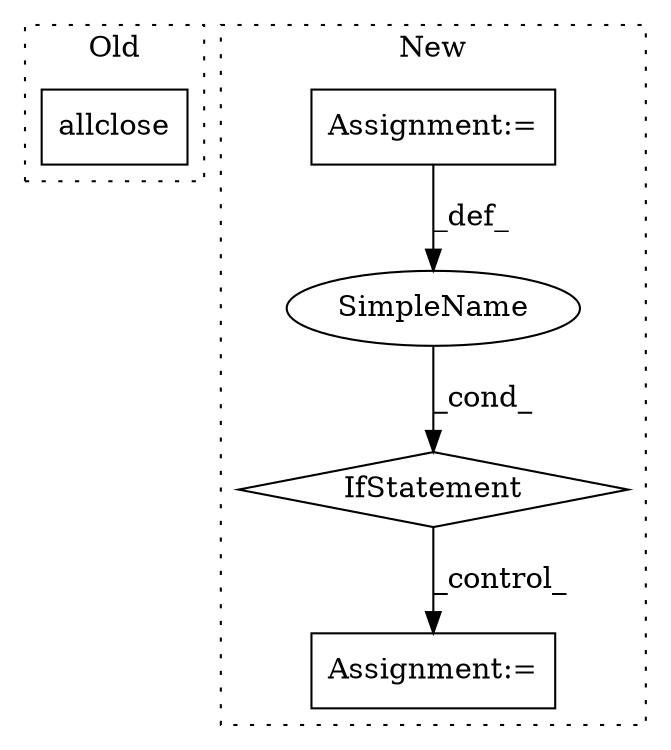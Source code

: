 digraph G {
subgraph cluster0 {
1 [label="allclose" a="32" s="2947,2960" l="9,1" shape="box"];
label = "Old";
style="dotted";
}
subgraph cluster1 {
2 [label="IfStatement" a="25" s="2515,2535" l="4,2" shape="diamond"];
3 [label="Assignment:=" a="7" s="2646" l="1" shape="box"];
4 [label="SimpleName" a="42" s="" l="" shape="ellipse"];
5 [label="Assignment:=" a="7" s="2493" l="1" shape="box"];
label = "New";
style="dotted";
}
2 -> 3 [label="_control_"];
4 -> 2 [label="_cond_"];
5 -> 4 [label="_def_"];
}